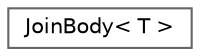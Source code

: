 digraph "类继承关系图"
{
 // LATEX_PDF_SIZE
  bgcolor="transparent";
  edge [fontname=Helvetica,fontsize=10,labelfontname=Helvetica,labelfontsize=10];
  node [fontname=Helvetica,fontsize=10,shape=box,height=0.2,width=0.4];
  rankdir="LR";
  Node0 [id="Node000000",label="JoinBody\< T \>",height=0.2,width=0.4,color="grey40", fillcolor="white", style="filled",URL="$class_join_body.html",tooltip=" "];
}
